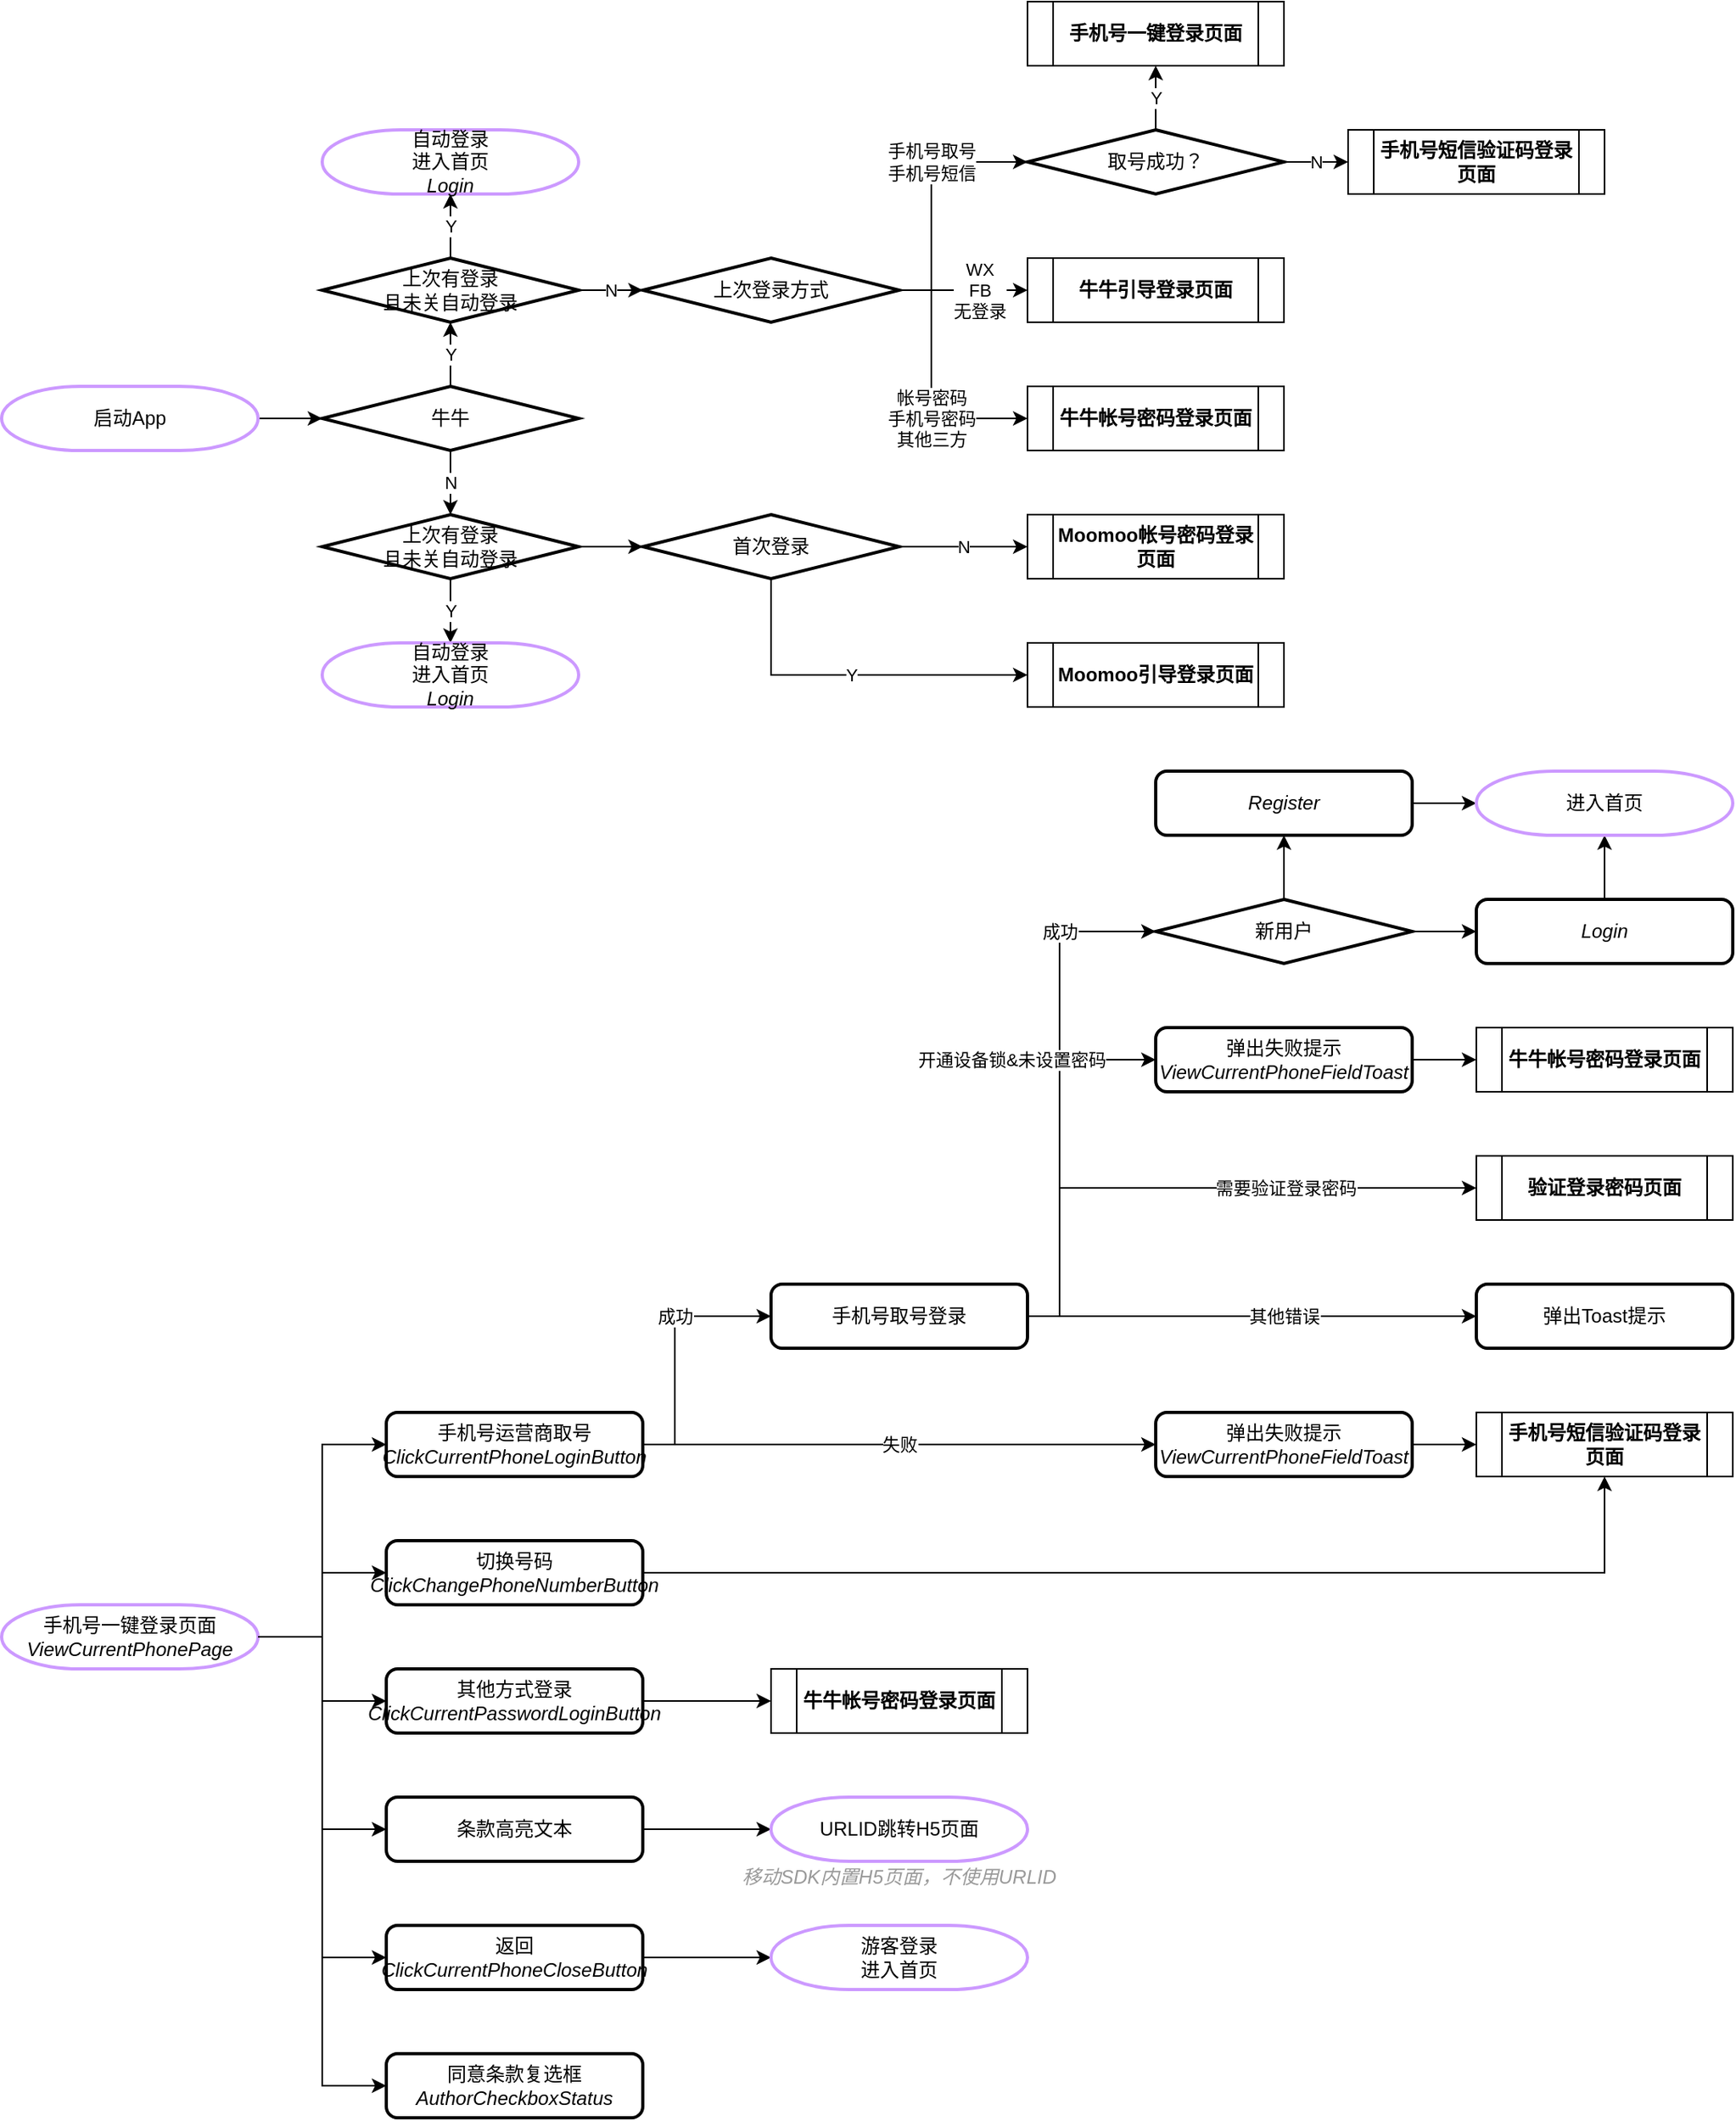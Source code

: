 <mxfile version="13.10.1" type="github">
  <diagram id="DB5_-xC0b4QIcxBLuVZl" name="Page-1">
    <mxGraphModel dx="2249" dy="762" grid="1" gridSize="10" guides="1" tooltips="1" connect="1" arrows="1" fold="1" page="1" pageScale="1" pageWidth="827" pageHeight="1169" math="0" shadow="0">
      <root>
        <mxCell id="0" />
        <mxCell id="1" parent="0" />
        <mxCell id="3dwhWuTvUrP5A4k3dfD7-93" style="edgeStyle=orthogonalEdgeStyle;rounded=0;orthogonalLoop=1;jettySize=auto;html=1;exitX=1;exitY=0.5;exitDx=0;exitDy=0;entryX=0;entryY=0.5;entryDx=0;entryDy=0;" edge="1" parent="1" source="3dwhWuTvUrP5A4k3dfD7-44" target="3dwhWuTvUrP5A4k3dfD7-92">
          <mxGeometry relative="1" as="geometry">
            <Array as="points">
              <mxPoint x="620" y="820" />
              <mxPoint x="620" y="740" />
            </Array>
          </mxGeometry>
        </mxCell>
        <mxCell id="3dwhWuTvUrP5A4k3dfD7-94" value="需要验证登录密码" style="edgeLabel;html=1;align=center;verticalAlign=middle;resizable=0;points=[];" vertex="1" connectable="0" parent="3dwhWuTvUrP5A4k3dfD7-93">
          <mxGeometry x="0.008" y="1" relative="1" as="geometry">
            <mxPoint x="59" y="1" as="offset" />
          </mxGeometry>
        </mxCell>
        <mxCell id="3dwhWuTvUrP5A4k3dfD7-96" value="其他错误" style="edgeStyle=orthogonalEdgeStyle;rounded=0;orthogonalLoop=1;jettySize=auto;html=1;exitX=1;exitY=0.5;exitDx=0;exitDy=0;entryX=0;entryY=0.5;entryDx=0;entryDy=0;" edge="1" parent="1" source="3dwhWuTvUrP5A4k3dfD7-44" target="3dwhWuTvUrP5A4k3dfD7-95">
          <mxGeometry x="0.143" relative="1" as="geometry">
            <Array as="points">
              <mxPoint x="640" y="820" />
              <mxPoint x="640" y="820" />
            </Array>
            <mxPoint as="offset" />
          </mxGeometry>
        </mxCell>
        <mxCell id="3dwhWuTvUrP5A4k3dfD7-5" style="edgeStyle=orthogonalEdgeStyle;rounded=0;orthogonalLoop=1;jettySize=auto;html=1;exitX=1;exitY=0.5;exitDx=0;exitDy=0;exitPerimeter=0;" edge="1" parent="1" source="3dwhWuTvUrP5A4k3dfD7-1" target="3dwhWuTvUrP5A4k3dfD7-4">
          <mxGeometry relative="1" as="geometry" />
        </mxCell>
        <mxCell id="3dwhWuTvUrP5A4k3dfD7-1" value="启动App" style="strokeWidth=2;html=1;shape=mxgraph.flowchart.terminator;whiteSpace=wrap;fillColor=none;strokeColor=#CC99FF;" vertex="1" parent="1">
          <mxGeometry x="-40" y="240" width="160" height="40" as="geometry" />
        </mxCell>
        <mxCell id="3dwhWuTvUrP5A4k3dfD7-9" value="Y" style="edgeStyle=orthogonalEdgeStyle;rounded=0;orthogonalLoop=1;jettySize=auto;html=1;exitX=0.5;exitY=0;exitDx=0;exitDy=0;exitPerimeter=0;" edge="1" parent="1" source="3dwhWuTvUrP5A4k3dfD7-4" target="3dwhWuTvUrP5A4k3dfD7-8">
          <mxGeometry relative="1" as="geometry" />
        </mxCell>
        <mxCell id="3dwhWuTvUrP5A4k3dfD7-13" value="N" style="edgeStyle=orthogonalEdgeStyle;rounded=0;orthogonalLoop=1;jettySize=auto;html=1;exitX=0.5;exitY=1;exitDx=0;exitDy=0;exitPerimeter=0;" edge="1" parent="1" source="3dwhWuTvUrP5A4k3dfD7-4" target="3dwhWuTvUrP5A4k3dfD7-12">
          <mxGeometry relative="1" as="geometry" />
        </mxCell>
        <mxCell id="3dwhWuTvUrP5A4k3dfD7-4" value="牛牛" style="strokeWidth=2;html=1;shape=mxgraph.flowchart.decision;whiteSpace=wrap;fillColor=none;" vertex="1" parent="1">
          <mxGeometry x="160" y="240" width="160" height="40" as="geometry" />
        </mxCell>
        <mxCell id="3dwhWuTvUrP5A4k3dfD7-11" value="Y" style="edgeStyle=orthogonalEdgeStyle;rounded=0;orthogonalLoop=1;jettySize=auto;html=1;exitX=0.5;exitY=0;exitDx=0;exitDy=0;exitPerimeter=0;entryX=0.5;entryY=1;entryDx=0;entryDy=0;entryPerimeter=0;" edge="1" parent="1" source="3dwhWuTvUrP5A4k3dfD7-8" target="3dwhWuTvUrP5A4k3dfD7-10">
          <mxGeometry relative="1" as="geometry" />
        </mxCell>
        <mxCell id="3dwhWuTvUrP5A4k3dfD7-17" value="N" style="edgeStyle=orthogonalEdgeStyle;rounded=0;orthogonalLoop=1;jettySize=auto;html=1;exitX=1;exitY=0.5;exitDx=0;exitDy=0;exitPerimeter=0;entryX=0;entryY=0.5;entryDx=0;entryDy=0;entryPerimeter=0;" edge="1" parent="1" source="3dwhWuTvUrP5A4k3dfD7-8" target="3dwhWuTvUrP5A4k3dfD7-16">
          <mxGeometry relative="1" as="geometry" />
        </mxCell>
        <mxCell id="3dwhWuTvUrP5A4k3dfD7-8" value="上次有登录&lt;br&gt;且未关自动登录" style="strokeWidth=2;html=1;shape=mxgraph.flowchart.decision;whiteSpace=wrap;fillColor=none;" vertex="1" parent="1">
          <mxGeometry x="160" y="160" width="160" height="40" as="geometry" />
        </mxCell>
        <mxCell id="3dwhWuTvUrP5A4k3dfD7-10" value="自动登录&lt;br&gt;进入首页&lt;br&gt;&lt;i&gt;Login&lt;/i&gt;" style="strokeWidth=2;html=1;shape=mxgraph.flowchart.terminator;whiteSpace=wrap;fillColor=none;strokeColor=#CC99FF;" vertex="1" parent="1">
          <mxGeometry x="160" y="80" width="160" height="40" as="geometry" />
        </mxCell>
        <mxCell id="3dwhWuTvUrP5A4k3dfD7-15" value="Y" style="edgeStyle=orthogonalEdgeStyle;rounded=0;orthogonalLoop=1;jettySize=auto;html=1;exitX=0.5;exitY=1;exitDx=0;exitDy=0;exitPerimeter=0;" edge="1" parent="1" source="3dwhWuTvUrP5A4k3dfD7-12" target="3dwhWuTvUrP5A4k3dfD7-14">
          <mxGeometry relative="1" as="geometry" />
        </mxCell>
        <mxCell id="3dwhWuTvUrP5A4k3dfD7-25" style="edgeStyle=orthogonalEdgeStyle;rounded=0;orthogonalLoop=1;jettySize=auto;html=1;exitX=1;exitY=0.5;exitDx=0;exitDy=0;exitPerimeter=0;entryX=0;entryY=0.5;entryDx=0;entryDy=0;entryPerimeter=0;" edge="1" parent="1" source="3dwhWuTvUrP5A4k3dfD7-12" target="3dwhWuTvUrP5A4k3dfD7-24">
          <mxGeometry relative="1" as="geometry" />
        </mxCell>
        <mxCell id="3dwhWuTvUrP5A4k3dfD7-12" value="上次有登录&lt;br&gt;且未关自动登录" style="strokeWidth=2;html=1;shape=mxgraph.flowchart.decision;whiteSpace=wrap;fillColor=none;" vertex="1" parent="1">
          <mxGeometry x="160" y="320" width="160" height="40" as="geometry" />
        </mxCell>
        <mxCell id="3dwhWuTvUrP5A4k3dfD7-14" value="自动登录&lt;br&gt;进入首页&lt;br&gt;&lt;i&gt;Login&lt;/i&gt;" style="strokeWidth=2;html=1;shape=mxgraph.flowchart.terminator;whiteSpace=wrap;fillColor=none;strokeColor=#CC99FF;" vertex="1" parent="1">
          <mxGeometry x="160" y="400" width="160" height="40" as="geometry" />
        </mxCell>
        <mxCell id="3dwhWuTvUrP5A4k3dfD7-21" value="手机号取号&lt;br&gt;手机号短信" style="edgeStyle=orthogonalEdgeStyle;rounded=0;orthogonalLoop=1;jettySize=auto;html=1;exitX=1;exitY=0.5;exitDx=0;exitDy=0;exitPerimeter=0;" edge="1" parent="1" source="3dwhWuTvUrP5A4k3dfD7-16" target="3dwhWuTvUrP5A4k3dfD7-34">
          <mxGeometry x="0.25" relative="1" as="geometry">
            <mxPoint x="600" y="100.0" as="targetPoint" />
            <Array as="points">
              <mxPoint x="540" y="180" />
              <mxPoint x="540" y="100" />
            </Array>
            <mxPoint as="offset" />
          </mxGeometry>
        </mxCell>
        <mxCell id="3dwhWuTvUrP5A4k3dfD7-16" value="上次登录方式" style="strokeWidth=2;html=1;shape=mxgraph.flowchart.decision;whiteSpace=wrap;fillColor=none;" vertex="1" parent="1">
          <mxGeometry x="360" y="160" width="160" height="40" as="geometry" />
        </mxCell>
        <mxCell id="3dwhWuTvUrP5A4k3dfD7-19" value="牛牛引导登录页面" style="shape=process;whiteSpace=wrap;html=1;backgroundOutline=1;fillColor=none;fontStyle=1" vertex="1" parent="1">
          <mxGeometry x="600" y="160" width="160" height="40" as="geometry" />
        </mxCell>
        <mxCell id="3dwhWuTvUrP5A4k3dfD7-20" value="牛牛帐号密码登录页面" style="shape=process;whiteSpace=wrap;html=1;backgroundOutline=1;fillColor=none;fontStyle=1" vertex="1" parent="1">
          <mxGeometry x="600" y="240" width="160" height="40" as="geometry" />
        </mxCell>
        <mxCell id="3dwhWuTvUrP5A4k3dfD7-22" value="WX&lt;br&gt;FB&lt;br&gt;无登录" style="edgeStyle=orthogonalEdgeStyle;rounded=0;orthogonalLoop=1;jettySize=auto;html=1;exitX=1;exitY=0.5;exitDx=0;exitDy=0;exitPerimeter=0;entryX=0;entryY=0.5;entryDx=0;entryDy=0;" edge="1" parent="1" source="3dwhWuTvUrP5A4k3dfD7-16" target="3dwhWuTvUrP5A4k3dfD7-19">
          <mxGeometry x="0.25" relative="1" as="geometry">
            <Array as="points">
              <mxPoint x="580" y="180" />
              <mxPoint x="580" y="180" />
            </Array>
            <mxPoint as="offset" />
          </mxGeometry>
        </mxCell>
        <mxCell id="3dwhWuTvUrP5A4k3dfD7-23" value="帐号密码&lt;br&gt;手机号密码&lt;br&gt;其他三方" style="edgeStyle=orthogonalEdgeStyle;rounded=0;orthogonalLoop=1;jettySize=auto;html=1;exitX=1;exitY=0.5;exitDx=0;exitDy=0;exitPerimeter=0;entryX=0;entryY=0.5;entryDx=0;entryDy=0;" edge="1" parent="1" source="3dwhWuTvUrP5A4k3dfD7-16" target="3dwhWuTvUrP5A4k3dfD7-20">
          <mxGeometry x="0.25" relative="1" as="geometry">
            <Array as="points">
              <mxPoint x="540" y="180" />
              <mxPoint x="540" y="260" />
            </Array>
            <mxPoint as="offset" />
          </mxGeometry>
        </mxCell>
        <mxCell id="3dwhWuTvUrP5A4k3dfD7-27" value="N" style="edgeStyle=orthogonalEdgeStyle;rounded=0;orthogonalLoop=1;jettySize=auto;html=1;exitX=1;exitY=0.5;exitDx=0;exitDy=0;exitPerimeter=0;entryX=0;entryY=0.5;entryDx=0;entryDy=0;" edge="1" parent="1" source="3dwhWuTvUrP5A4k3dfD7-24" target="3dwhWuTvUrP5A4k3dfD7-26">
          <mxGeometry relative="1" as="geometry" />
        </mxCell>
        <mxCell id="3dwhWuTvUrP5A4k3dfD7-29" value="Y" style="edgeStyle=orthogonalEdgeStyle;rounded=0;orthogonalLoop=1;jettySize=auto;html=1;exitX=0.5;exitY=1;exitDx=0;exitDy=0;exitPerimeter=0;entryX=0;entryY=0.5;entryDx=0;entryDy=0;" edge="1" parent="1" source="3dwhWuTvUrP5A4k3dfD7-24" target="3dwhWuTvUrP5A4k3dfD7-28">
          <mxGeometry relative="1" as="geometry" />
        </mxCell>
        <mxCell id="3dwhWuTvUrP5A4k3dfD7-24" value="首次登录" style="strokeWidth=2;html=1;shape=mxgraph.flowchart.decision;whiteSpace=wrap;fillColor=none;" vertex="1" parent="1">
          <mxGeometry x="360" y="320" width="160" height="40" as="geometry" />
        </mxCell>
        <mxCell id="3dwhWuTvUrP5A4k3dfD7-26" value="Moomoo帐号密码登录页面" style="shape=process;whiteSpace=wrap;html=1;backgroundOutline=1;fillColor=none;fontStyle=1" vertex="1" parent="1">
          <mxGeometry x="600" y="320" width="160" height="40" as="geometry" />
        </mxCell>
        <mxCell id="3dwhWuTvUrP5A4k3dfD7-28" value="Moomoo引导登录页面" style="shape=process;whiteSpace=wrap;html=1;backgroundOutline=1;fillColor=none;fontStyle=1" vertex="1" parent="1">
          <mxGeometry x="600" y="400" width="160" height="40" as="geometry" />
        </mxCell>
        <mxCell id="3dwhWuTvUrP5A4k3dfD7-36" value="Y" style="edgeStyle=orthogonalEdgeStyle;rounded=0;orthogonalLoop=1;jettySize=auto;html=1;exitX=0.5;exitY=0;exitDx=0;exitDy=0;exitPerimeter=0;entryX=0.5;entryY=1;entryDx=0;entryDy=0;" edge="1" parent="1" source="3dwhWuTvUrP5A4k3dfD7-34" target="3dwhWuTvUrP5A4k3dfD7-35">
          <mxGeometry relative="1" as="geometry" />
        </mxCell>
        <mxCell id="3dwhWuTvUrP5A4k3dfD7-38" value="N" style="edgeStyle=orthogonalEdgeStyle;rounded=0;orthogonalLoop=1;jettySize=auto;html=1;exitX=1;exitY=0.5;exitDx=0;exitDy=0;exitPerimeter=0;" edge="1" parent="1" source="3dwhWuTvUrP5A4k3dfD7-34" target="3dwhWuTvUrP5A4k3dfD7-37">
          <mxGeometry relative="1" as="geometry" />
        </mxCell>
        <mxCell id="3dwhWuTvUrP5A4k3dfD7-34" value="取号成功？" style="strokeWidth=2;html=1;shape=mxgraph.flowchart.decision;whiteSpace=wrap;fillColor=none;" vertex="1" parent="1">
          <mxGeometry x="600" y="80" width="160" height="40" as="geometry" />
        </mxCell>
        <mxCell id="3dwhWuTvUrP5A4k3dfD7-35" value="手机号一键登录页面" style="shape=process;whiteSpace=wrap;html=1;backgroundOutline=1;fillColor=none;fontStyle=1" vertex="1" parent="1">
          <mxGeometry x="600" width="160" height="40" as="geometry" />
        </mxCell>
        <mxCell id="3dwhWuTvUrP5A4k3dfD7-37" value="手机号短信验证码登录页面" style="shape=process;whiteSpace=wrap;html=1;backgroundOutline=1;fillColor=none;fontStyle=1" vertex="1" parent="1">
          <mxGeometry x="800" y="80" width="160" height="40" as="geometry" />
        </mxCell>
        <mxCell id="3dwhWuTvUrP5A4k3dfD7-41" style="edgeStyle=orthogonalEdgeStyle;rounded=0;orthogonalLoop=1;jettySize=auto;html=1;exitX=1;exitY=0.5;exitDx=0;exitDy=0;exitPerimeter=0;entryX=0;entryY=0.5;entryDx=0;entryDy=0;" edge="1" parent="1" source="3dwhWuTvUrP5A4k3dfD7-39" target="3dwhWuTvUrP5A4k3dfD7-40">
          <mxGeometry relative="1" as="geometry" />
        </mxCell>
        <mxCell id="3dwhWuTvUrP5A4k3dfD7-48" style="edgeStyle=orthogonalEdgeStyle;rounded=0;orthogonalLoop=1;jettySize=auto;html=1;exitX=1;exitY=0.5;exitDx=0;exitDy=0;exitPerimeter=0;entryX=0;entryY=0.5;entryDx=0;entryDy=0;" edge="1" parent="1" source="3dwhWuTvUrP5A4k3dfD7-39" target="3dwhWuTvUrP5A4k3dfD7-47">
          <mxGeometry relative="1" as="geometry" />
        </mxCell>
        <mxCell id="3dwhWuTvUrP5A4k3dfD7-51" style="edgeStyle=orthogonalEdgeStyle;rounded=0;orthogonalLoop=1;jettySize=auto;html=1;exitX=1;exitY=0.5;exitDx=0;exitDy=0;exitPerimeter=0;" edge="1" parent="1" source="3dwhWuTvUrP5A4k3dfD7-39" target="3dwhWuTvUrP5A4k3dfD7-49">
          <mxGeometry relative="1" as="geometry" />
        </mxCell>
        <mxCell id="3dwhWuTvUrP5A4k3dfD7-52" style="edgeStyle=orthogonalEdgeStyle;rounded=0;orthogonalLoop=1;jettySize=auto;html=1;exitX=1;exitY=0.5;exitDx=0;exitDy=0;exitPerimeter=0;entryX=0;entryY=0.5;entryDx=0;entryDy=0;" edge="1" parent="1" source="3dwhWuTvUrP5A4k3dfD7-39" target="3dwhWuTvUrP5A4k3dfD7-50">
          <mxGeometry relative="1" as="geometry" />
        </mxCell>
        <mxCell id="3dwhWuTvUrP5A4k3dfD7-39" value="手机号一键登录页面&lt;br&gt;&lt;i&gt;ViewCurrentPhonePage&lt;/i&gt;" style="strokeWidth=2;html=1;shape=mxgraph.flowchart.terminator;whiteSpace=wrap;fillColor=none;strokeColor=#CC99FF;" vertex="1" parent="1">
          <mxGeometry x="-40" y="1000" width="160" height="40" as="geometry" />
        </mxCell>
        <mxCell id="3dwhWuTvUrP5A4k3dfD7-43" value="成功" style="edgeStyle=orthogonalEdgeStyle;rounded=0;orthogonalLoop=1;jettySize=auto;html=1;exitX=1;exitY=0.5;exitDx=0;exitDy=0;entryX=0;entryY=0.5;entryDx=0;entryDy=0;" edge="1" parent="1" source="3dwhWuTvUrP5A4k3dfD7-40" target="3dwhWuTvUrP5A4k3dfD7-44">
          <mxGeometry x="0.25" relative="1" as="geometry">
            <mxPoint x="400" y="900" as="targetPoint" />
            <Array as="points">
              <mxPoint x="380" y="900" />
              <mxPoint x="380" y="820" />
            </Array>
            <mxPoint as="offset" />
          </mxGeometry>
        </mxCell>
        <mxCell id="3dwhWuTvUrP5A4k3dfD7-40" value="手机号运营商取号&lt;br&gt;&lt;i&gt;ClickCurrentPhoneLoginButton&lt;/i&gt;" style="rounded=1;whiteSpace=wrap;html=1;absoluteArcSize=1;arcSize=14;strokeWidth=2;fillColor=none;" vertex="1" parent="1">
          <mxGeometry x="200" y="880" width="160" height="40" as="geometry" />
        </mxCell>
        <mxCell id="3dwhWuTvUrP5A4k3dfD7-71" value="成功" style="edgeStyle=orthogonalEdgeStyle;rounded=0;orthogonalLoop=1;jettySize=auto;html=1;exitX=1;exitY=0.5;exitDx=0;exitDy=0;entryX=0;entryY=0.5;entryDx=0;entryDy=0;entryPerimeter=0;" edge="1" parent="1" source="3dwhWuTvUrP5A4k3dfD7-44" target="3dwhWuTvUrP5A4k3dfD7-72">
          <mxGeometry x="0.625" relative="1" as="geometry">
            <mxPoint x="680" y="740" as="targetPoint" />
            <Array as="points">
              <mxPoint x="620" y="820" />
              <mxPoint x="620" y="580" />
            </Array>
            <mxPoint as="offset" />
          </mxGeometry>
        </mxCell>
        <mxCell id="3dwhWuTvUrP5A4k3dfD7-81" value="开通设备锁&amp;amp;未设置密码" style="edgeStyle=orthogonalEdgeStyle;rounded=0;orthogonalLoop=1;jettySize=auto;html=1;exitX=1;exitY=0.5;exitDx=0;exitDy=0;entryX=0;entryY=0.5;entryDx=0;entryDy=0;" edge="1" parent="1" source="3dwhWuTvUrP5A4k3dfD7-44" target="3dwhWuTvUrP5A4k3dfD7-80">
          <mxGeometry x="0.5" y="-30" relative="1" as="geometry">
            <Array as="points">
              <mxPoint x="620" y="820" />
              <mxPoint x="620" y="660" />
            </Array>
            <mxPoint x="-30" y="-30" as="offset" />
          </mxGeometry>
        </mxCell>
        <mxCell id="3dwhWuTvUrP5A4k3dfD7-44" value="手机号取号登录" style="rounded=1;whiteSpace=wrap;html=1;absoluteArcSize=1;arcSize=14;strokeWidth=2;fillColor=none;" vertex="1" parent="1">
          <mxGeometry x="440" y="800" width="160" height="40" as="geometry" />
        </mxCell>
        <mxCell id="3dwhWuTvUrP5A4k3dfD7-54" style="edgeStyle=orthogonalEdgeStyle;rounded=0;orthogonalLoop=1;jettySize=auto;html=1;exitX=1;exitY=0.5;exitDx=0;exitDy=0;" edge="1" parent="1" source="3dwhWuTvUrP5A4k3dfD7-47" target="3dwhWuTvUrP5A4k3dfD7-53">
          <mxGeometry relative="1" as="geometry" />
        </mxCell>
        <mxCell id="3dwhWuTvUrP5A4k3dfD7-47" value="其他方式登录&lt;br&gt;&lt;i&gt;ClickCurrentPasswordLoginButton&lt;/i&gt;" style="rounded=1;whiteSpace=wrap;html=1;absoluteArcSize=1;arcSize=14;strokeWidth=2;fillColor=none;" vertex="1" parent="1">
          <mxGeometry x="200" y="1040" width="160" height="40" as="geometry" />
        </mxCell>
        <mxCell id="3dwhWuTvUrP5A4k3dfD7-103" style="edgeStyle=orthogonalEdgeStyle;rounded=0;orthogonalLoop=1;jettySize=auto;html=1;exitX=1;exitY=0.5;exitDx=0;exitDy=0;entryX=0.5;entryY=1;entryDx=0;entryDy=0;" edge="1" parent="1" source="3dwhWuTvUrP5A4k3dfD7-49" target="3dwhWuTvUrP5A4k3dfD7-101">
          <mxGeometry relative="1" as="geometry" />
        </mxCell>
        <mxCell id="3dwhWuTvUrP5A4k3dfD7-49" value="切换号码&lt;br&gt;&lt;i&gt;ClickChangePhoneNumberButton&lt;/i&gt;" style="rounded=1;whiteSpace=wrap;html=1;absoluteArcSize=1;arcSize=14;strokeWidth=2;fillColor=none;" vertex="1" parent="1">
          <mxGeometry x="200" y="960" width="160" height="40" as="geometry" />
        </mxCell>
        <mxCell id="3dwhWuTvUrP5A4k3dfD7-62" style="edgeStyle=orthogonalEdgeStyle;rounded=0;orthogonalLoop=1;jettySize=auto;html=1;" edge="1" parent="1" source="3dwhWuTvUrP5A4k3dfD7-50" target="3dwhWuTvUrP5A4k3dfD7-61">
          <mxGeometry relative="1" as="geometry" />
        </mxCell>
        <mxCell id="3dwhWuTvUrP5A4k3dfD7-50" value="返回&lt;br&gt;&lt;i&gt;ClickCurrentPhoneCloseButton&lt;/i&gt;" style="rounded=1;whiteSpace=wrap;html=1;absoluteArcSize=1;arcSize=14;strokeWidth=2;fillColor=none;" vertex="1" parent="1">
          <mxGeometry x="200" y="1200" width="160" height="40" as="geometry" />
        </mxCell>
        <mxCell id="3dwhWuTvUrP5A4k3dfD7-53" value="牛牛帐号密码登录页面" style="shape=process;whiteSpace=wrap;html=1;backgroundOutline=1;fillColor=none;fontStyle=1" vertex="1" parent="1">
          <mxGeometry x="440" y="1040" width="160" height="40" as="geometry" />
        </mxCell>
        <mxCell id="3dwhWuTvUrP5A4k3dfD7-61" value="游客登录&lt;br&gt;进入首页" style="strokeWidth=2;html=1;shape=mxgraph.flowchart.terminator;whiteSpace=wrap;fillColor=none;strokeColor=#CC99FF;" vertex="1" parent="1">
          <mxGeometry x="440" y="1200" width="160" height="40" as="geometry" />
        </mxCell>
        <mxCell id="3dwhWuTvUrP5A4k3dfD7-63" value="同意条款复选框&lt;br&gt;&lt;i&gt;AuthorCheckboxStatus&lt;/i&gt;" style="rounded=1;whiteSpace=wrap;html=1;absoluteArcSize=1;arcSize=14;strokeWidth=2;fillColor=none;" vertex="1" parent="1">
          <mxGeometry x="200" y="1280" width="160" height="40" as="geometry" />
        </mxCell>
        <mxCell id="3dwhWuTvUrP5A4k3dfD7-64" style="edgeStyle=orthogonalEdgeStyle;rounded=0;orthogonalLoop=1;jettySize=auto;html=1;exitX=1;exitY=0.5;exitDx=0;exitDy=0;exitPerimeter=0;entryX=0;entryY=0.5;entryDx=0;entryDy=0;" edge="1" parent="1" source="3dwhWuTvUrP5A4k3dfD7-39" target="3dwhWuTvUrP5A4k3dfD7-63">
          <mxGeometry relative="1" as="geometry" />
        </mxCell>
        <mxCell id="3dwhWuTvUrP5A4k3dfD7-68" style="edgeStyle=orthogonalEdgeStyle;rounded=0;orthogonalLoop=1;jettySize=auto;html=1;exitX=1;exitY=0.5;exitDx=0;exitDy=0;" edge="1" parent="1" source="3dwhWuTvUrP5A4k3dfD7-65" target="3dwhWuTvUrP5A4k3dfD7-67">
          <mxGeometry relative="1" as="geometry" />
        </mxCell>
        <mxCell id="3dwhWuTvUrP5A4k3dfD7-65" value="条款高亮文本" style="rounded=1;whiteSpace=wrap;html=1;absoluteArcSize=1;arcSize=14;strokeWidth=2;fillColor=none;" vertex="1" parent="1">
          <mxGeometry x="200" y="1120" width="160" height="40" as="geometry" />
        </mxCell>
        <mxCell id="3dwhWuTvUrP5A4k3dfD7-66" style="edgeStyle=orthogonalEdgeStyle;rounded=0;orthogonalLoop=1;jettySize=auto;html=1;exitX=1;exitY=0.5;exitDx=0;exitDy=0;exitPerimeter=0;entryX=0;entryY=0.5;entryDx=0;entryDy=0;" edge="1" parent="1" source="3dwhWuTvUrP5A4k3dfD7-39" target="3dwhWuTvUrP5A4k3dfD7-65">
          <mxGeometry relative="1" as="geometry" />
        </mxCell>
        <mxCell id="3dwhWuTvUrP5A4k3dfD7-67" value="URLID跳转H5页面" style="strokeWidth=2;html=1;shape=mxgraph.flowchart.terminator;whiteSpace=wrap;fillColor=none;strokeColor=#CC99FF;" vertex="1" parent="1">
          <mxGeometry x="440" y="1120" width="160" height="40" as="geometry" />
        </mxCell>
        <mxCell id="3dwhWuTvUrP5A4k3dfD7-69" value="&lt;font color=&quot;#999999&quot;&gt;移动SDK内置H5页面，不使用URLID&lt;/font&gt;" style="text;html=1;strokeColor=none;fillColor=none;align=center;verticalAlign=middle;whiteSpace=wrap;rounded=0;fontStyle=2" vertex="1" parent="1">
          <mxGeometry x="420" y="1160" width="200" height="20" as="geometry" />
        </mxCell>
        <mxCell id="3dwhWuTvUrP5A4k3dfD7-75" style="edgeStyle=orthogonalEdgeStyle;rounded=0;orthogonalLoop=1;jettySize=auto;html=1;exitX=0.5;exitY=0;exitDx=0;exitDy=0;exitPerimeter=0;" edge="1" parent="1" source="3dwhWuTvUrP5A4k3dfD7-72" target="3dwhWuTvUrP5A4k3dfD7-73">
          <mxGeometry relative="1" as="geometry" />
        </mxCell>
        <mxCell id="3dwhWuTvUrP5A4k3dfD7-76" style="edgeStyle=orthogonalEdgeStyle;rounded=0;orthogonalLoop=1;jettySize=auto;html=1;exitX=1;exitY=0.5;exitDx=0;exitDy=0;exitPerimeter=0;" edge="1" parent="1" source="3dwhWuTvUrP5A4k3dfD7-72" target="3dwhWuTvUrP5A4k3dfD7-74">
          <mxGeometry relative="1" as="geometry" />
        </mxCell>
        <mxCell id="3dwhWuTvUrP5A4k3dfD7-72" value="新用户" style="strokeWidth=2;html=1;shape=mxgraph.flowchart.decision;whiteSpace=wrap;fillColor=none;" vertex="1" parent="1">
          <mxGeometry x="680" y="560" width="160" height="40" as="geometry" />
        </mxCell>
        <mxCell id="3dwhWuTvUrP5A4k3dfD7-78" style="edgeStyle=orthogonalEdgeStyle;rounded=0;orthogonalLoop=1;jettySize=auto;html=1;exitX=1;exitY=0.5;exitDx=0;exitDy=0;" edge="1" parent="1" source="3dwhWuTvUrP5A4k3dfD7-73" target="3dwhWuTvUrP5A4k3dfD7-77">
          <mxGeometry relative="1" as="geometry" />
        </mxCell>
        <mxCell id="3dwhWuTvUrP5A4k3dfD7-73" value="&lt;i&gt;Register&lt;/i&gt;" style="rounded=1;whiteSpace=wrap;html=1;absoluteArcSize=1;arcSize=14;strokeWidth=2;fillColor=none;" vertex="1" parent="1">
          <mxGeometry x="680" y="480" width="160" height="40" as="geometry" />
        </mxCell>
        <mxCell id="3dwhWuTvUrP5A4k3dfD7-79" style="edgeStyle=orthogonalEdgeStyle;rounded=0;orthogonalLoop=1;jettySize=auto;html=1;exitX=0.5;exitY=0;exitDx=0;exitDy=0;" edge="1" parent="1" source="3dwhWuTvUrP5A4k3dfD7-74" target="3dwhWuTvUrP5A4k3dfD7-77">
          <mxGeometry relative="1" as="geometry" />
        </mxCell>
        <mxCell id="3dwhWuTvUrP5A4k3dfD7-74" value="&lt;i&gt;Login&lt;/i&gt;" style="rounded=1;whiteSpace=wrap;html=1;absoluteArcSize=1;arcSize=14;strokeWidth=2;fillColor=none;" vertex="1" parent="1">
          <mxGeometry x="880" y="560" width="160" height="40" as="geometry" />
        </mxCell>
        <mxCell id="3dwhWuTvUrP5A4k3dfD7-77" value="进入首页" style="strokeWidth=2;html=1;shape=mxgraph.flowchart.terminator;whiteSpace=wrap;fillColor=none;strokeColor=#CC99FF;" vertex="1" parent="1">
          <mxGeometry x="880" y="480" width="160" height="40" as="geometry" />
        </mxCell>
        <mxCell id="3dwhWuTvUrP5A4k3dfD7-83" style="edgeStyle=orthogonalEdgeStyle;rounded=0;orthogonalLoop=1;jettySize=auto;html=1;exitX=1;exitY=0.5;exitDx=0;exitDy=0;" edge="1" parent="1" source="3dwhWuTvUrP5A4k3dfD7-80" target="3dwhWuTvUrP5A4k3dfD7-82">
          <mxGeometry relative="1" as="geometry" />
        </mxCell>
        <mxCell id="3dwhWuTvUrP5A4k3dfD7-80" value="弹出失败提示&lt;br&gt;&lt;i&gt;ViewCurrentPhoneFieldToast&lt;/i&gt;" style="rounded=1;whiteSpace=wrap;html=1;absoluteArcSize=1;arcSize=14;strokeWidth=2;fillColor=none;" vertex="1" parent="1">
          <mxGeometry x="680" y="640" width="160" height="40" as="geometry" />
        </mxCell>
        <mxCell id="3dwhWuTvUrP5A4k3dfD7-82" value="牛牛帐号密码登录页面" style="shape=process;whiteSpace=wrap;html=1;backgroundOutline=1;fillColor=none;fontStyle=1" vertex="1" parent="1">
          <mxGeometry x="880" y="640" width="160" height="40" as="geometry" />
        </mxCell>
        <mxCell id="3dwhWuTvUrP5A4k3dfD7-92" value="验证登录密码页面" style="shape=process;whiteSpace=wrap;html=1;backgroundOutline=1;fillColor=none;fontStyle=1" vertex="1" parent="1">
          <mxGeometry x="880" y="720" width="160" height="40" as="geometry" />
        </mxCell>
        <mxCell id="3dwhWuTvUrP5A4k3dfD7-95" value="弹出Toast提示" style="rounded=1;whiteSpace=wrap;html=1;absoluteArcSize=1;arcSize=14;strokeWidth=2;fillColor=none;" vertex="1" parent="1">
          <mxGeometry x="880" y="800" width="160" height="40" as="geometry" />
        </mxCell>
        <mxCell id="3dwhWuTvUrP5A4k3dfD7-98" value="失败" style="edgeStyle=orthogonalEdgeStyle;rounded=0;orthogonalLoop=1;jettySize=auto;html=1;exitX=1;exitY=0.5;exitDx=0;exitDy=0;" edge="1" parent="1" source="3dwhWuTvUrP5A4k3dfD7-40" target="3dwhWuTvUrP5A4k3dfD7-99">
          <mxGeometry relative="1" as="geometry">
            <mxPoint x="440" y="900" as="targetPoint" />
            <Array as="points" />
          </mxGeometry>
        </mxCell>
        <mxCell id="3dwhWuTvUrP5A4k3dfD7-102" style="edgeStyle=orthogonalEdgeStyle;rounded=0;orthogonalLoop=1;jettySize=auto;html=1;exitX=1;exitY=0.5;exitDx=0;exitDy=0;" edge="1" parent="1" source="3dwhWuTvUrP5A4k3dfD7-99" target="3dwhWuTvUrP5A4k3dfD7-101">
          <mxGeometry relative="1" as="geometry" />
        </mxCell>
        <mxCell id="3dwhWuTvUrP5A4k3dfD7-99" value="弹出失败提示&lt;br&gt;&lt;i&gt;ViewCurrentPhoneFieldToast&lt;/i&gt;" style="rounded=1;whiteSpace=wrap;html=1;absoluteArcSize=1;arcSize=14;strokeWidth=2;fillColor=none;" vertex="1" parent="1">
          <mxGeometry x="680" y="880" width="160" height="40" as="geometry" />
        </mxCell>
        <mxCell id="3dwhWuTvUrP5A4k3dfD7-101" value="手机号短信验证码登录页面" style="shape=process;whiteSpace=wrap;html=1;backgroundOutline=1;fillColor=none;fontStyle=1" vertex="1" parent="1">
          <mxGeometry x="880" y="880" width="160" height="40" as="geometry" />
        </mxCell>
      </root>
    </mxGraphModel>
  </diagram>
</mxfile>
